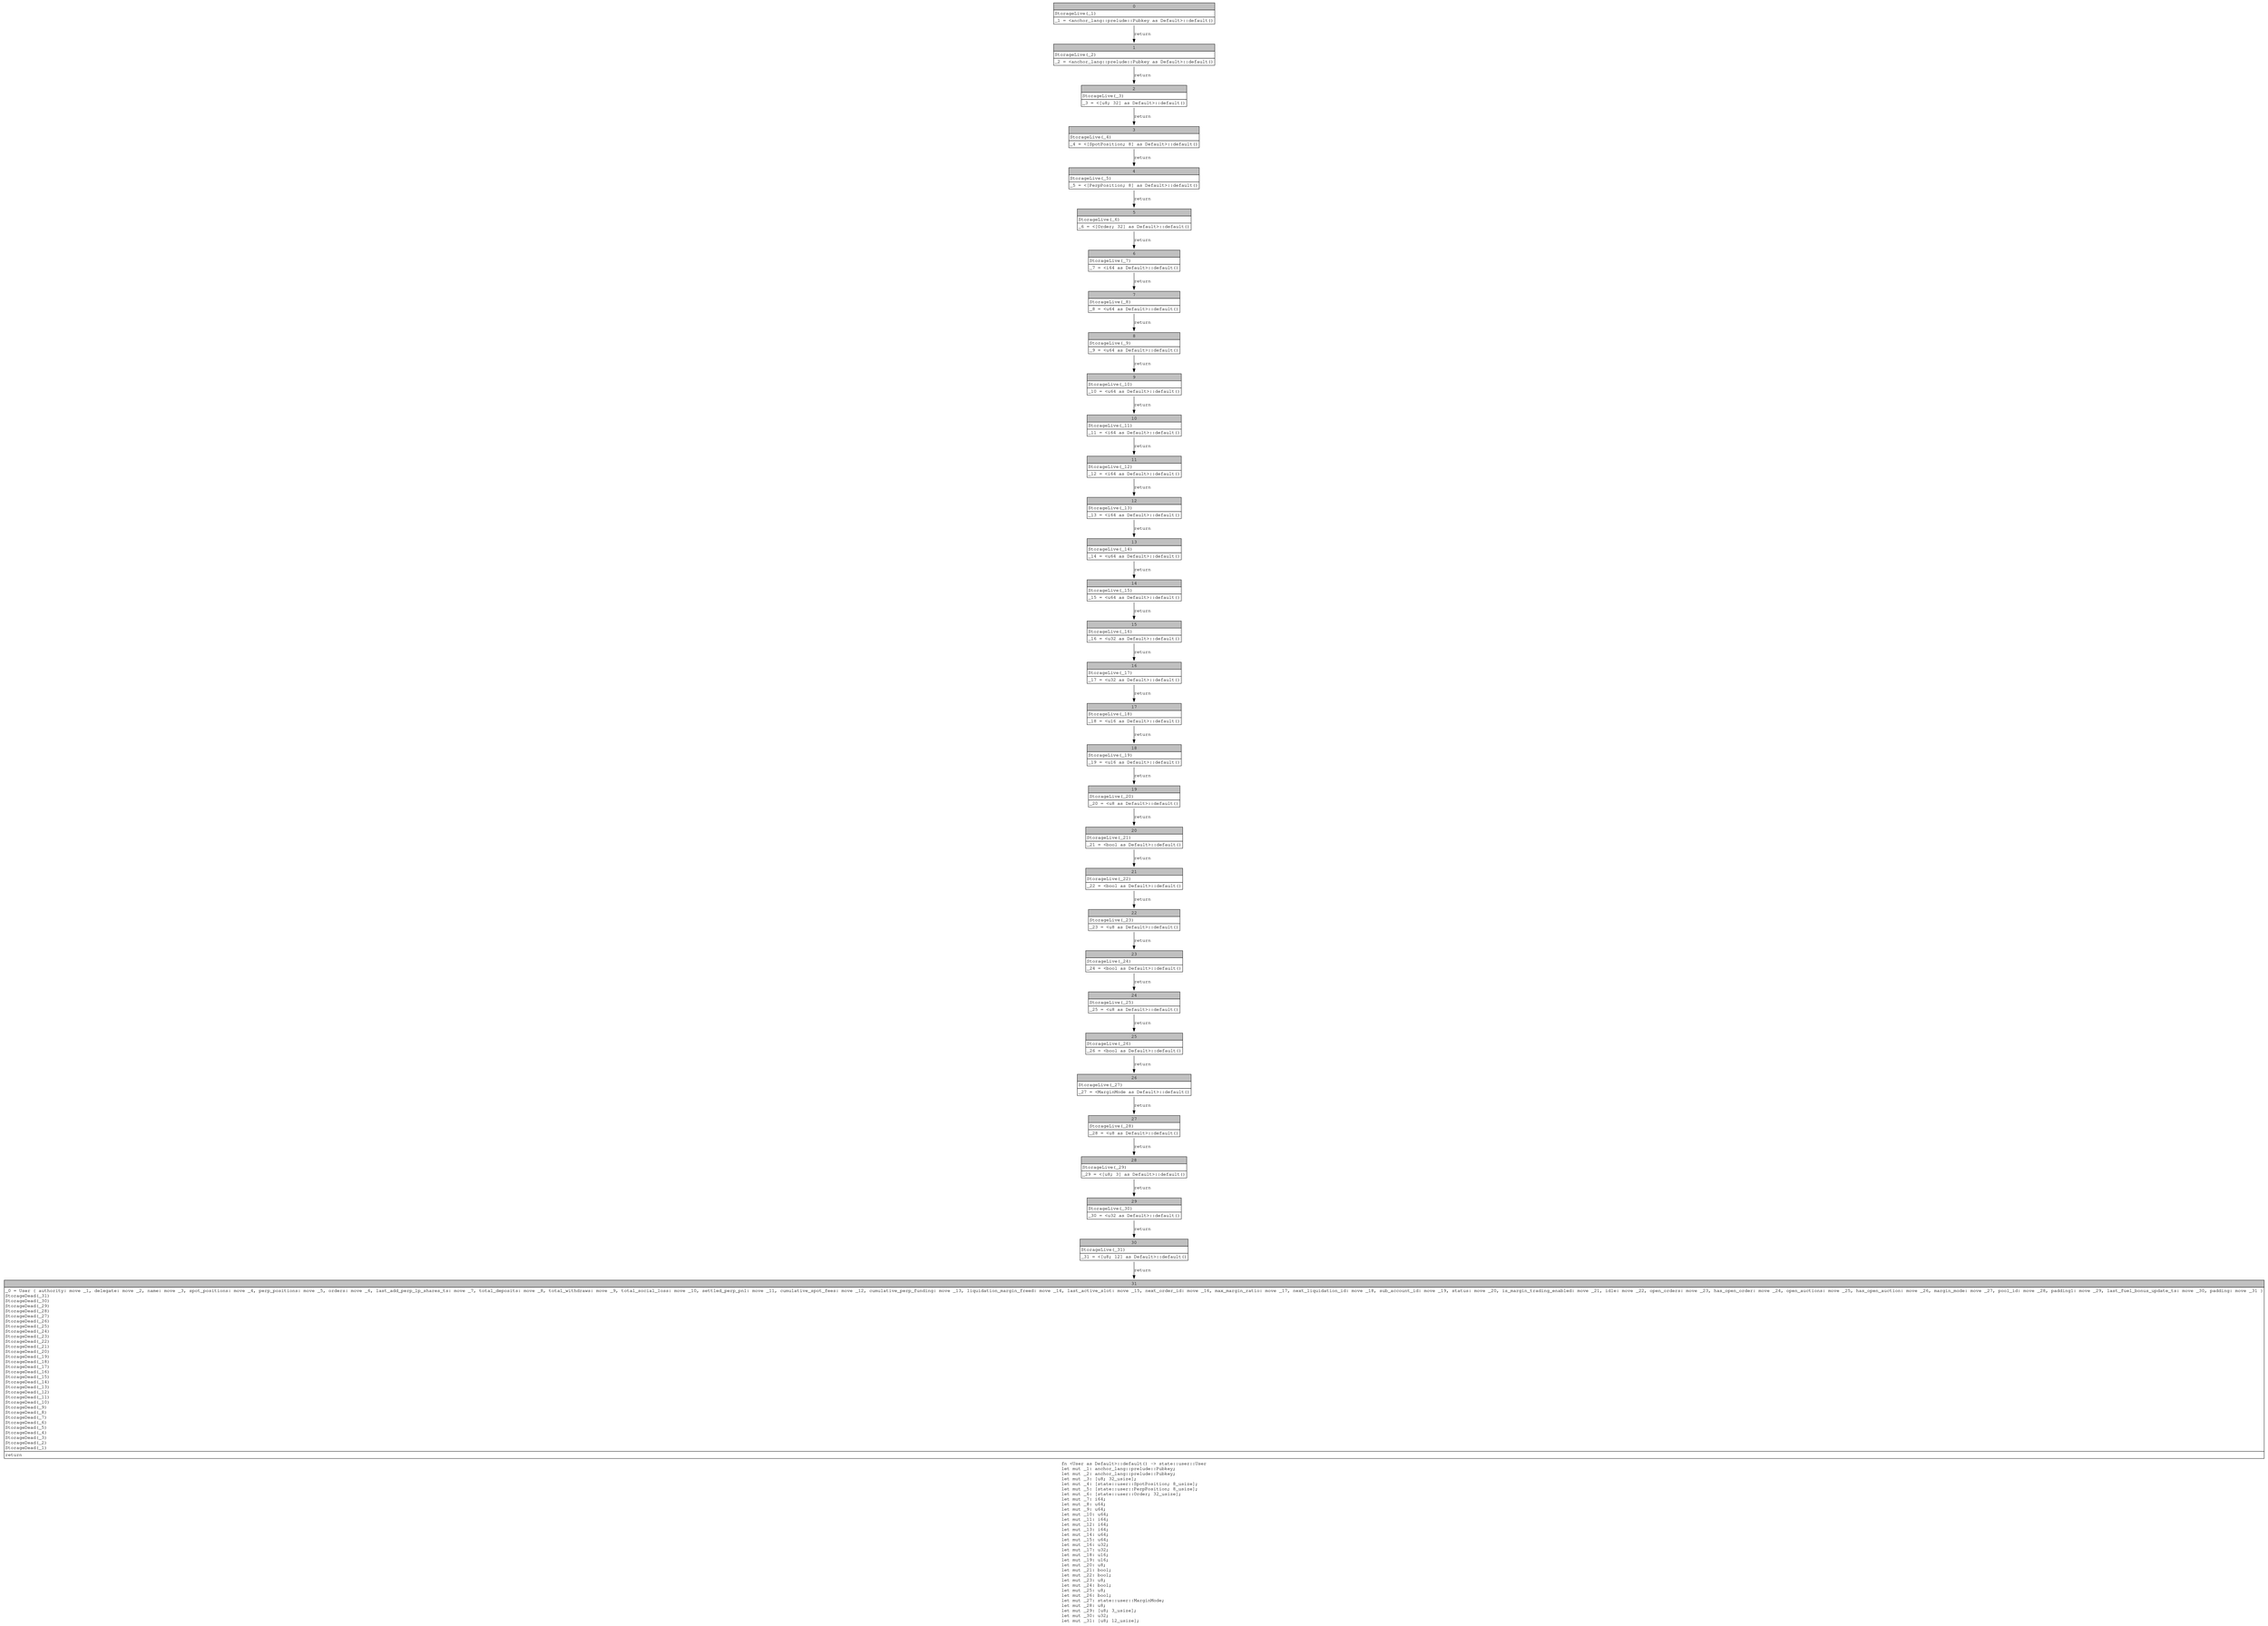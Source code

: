 digraph Mir_0_18380 {
    graph [fontname="Courier, monospace"];
    node [fontname="Courier, monospace"];
    edge [fontname="Courier, monospace"];
    label=<fn &lt;User as Default&gt;::default() -&gt; state::user::User<br align="left"/>let mut _1: anchor_lang::prelude::Pubkey;<br align="left"/>let mut _2: anchor_lang::prelude::Pubkey;<br align="left"/>let mut _3: [u8; 32_usize];<br align="left"/>let mut _4: [state::user::SpotPosition; 8_usize];<br align="left"/>let mut _5: [state::user::PerpPosition; 8_usize];<br align="left"/>let mut _6: [state::user::Order; 32_usize];<br align="left"/>let mut _7: i64;<br align="left"/>let mut _8: u64;<br align="left"/>let mut _9: u64;<br align="left"/>let mut _10: u64;<br align="left"/>let mut _11: i64;<br align="left"/>let mut _12: i64;<br align="left"/>let mut _13: i64;<br align="left"/>let mut _14: u64;<br align="left"/>let mut _15: u64;<br align="left"/>let mut _16: u32;<br align="left"/>let mut _17: u32;<br align="left"/>let mut _18: u16;<br align="left"/>let mut _19: u16;<br align="left"/>let mut _20: u8;<br align="left"/>let mut _21: bool;<br align="left"/>let mut _22: bool;<br align="left"/>let mut _23: u8;<br align="left"/>let mut _24: bool;<br align="left"/>let mut _25: u8;<br align="left"/>let mut _26: bool;<br align="left"/>let mut _27: state::user::MarginMode;<br align="left"/>let mut _28: u8;<br align="left"/>let mut _29: [u8; 3_usize];<br align="left"/>let mut _30: u32;<br align="left"/>let mut _31: [u8; 12_usize];<br align="left"/>>;
    bb0__0_18380 [shape="none", label=<<table border="0" cellborder="1" cellspacing="0"><tr><td bgcolor="gray" align="center" colspan="1">0</td></tr><tr><td align="left" balign="left">StorageLive(_1)<br/></td></tr><tr><td align="left">_1 = &lt;anchor_lang::prelude::Pubkey as Default&gt;::default()</td></tr></table>>];
    bb1__0_18380 [shape="none", label=<<table border="0" cellborder="1" cellspacing="0"><tr><td bgcolor="gray" align="center" colspan="1">1</td></tr><tr><td align="left" balign="left">StorageLive(_2)<br/></td></tr><tr><td align="left">_2 = &lt;anchor_lang::prelude::Pubkey as Default&gt;::default()</td></tr></table>>];
    bb2__0_18380 [shape="none", label=<<table border="0" cellborder="1" cellspacing="0"><tr><td bgcolor="gray" align="center" colspan="1">2</td></tr><tr><td align="left" balign="left">StorageLive(_3)<br/></td></tr><tr><td align="left">_3 = &lt;[u8; 32] as Default&gt;::default()</td></tr></table>>];
    bb3__0_18380 [shape="none", label=<<table border="0" cellborder="1" cellspacing="0"><tr><td bgcolor="gray" align="center" colspan="1">3</td></tr><tr><td align="left" balign="left">StorageLive(_4)<br/></td></tr><tr><td align="left">_4 = &lt;[SpotPosition; 8] as Default&gt;::default()</td></tr></table>>];
    bb4__0_18380 [shape="none", label=<<table border="0" cellborder="1" cellspacing="0"><tr><td bgcolor="gray" align="center" colspan="1">4</td></tr><tr><td align="left" balign="left">StorageLive(_5)<br/></td></tr><tr><td align="left">_5 = &lt;[PerpPosition; 8] as Default&gt;::default()</td></tr></table>>];
    bb5__0_18380 [shape="none", label=<<table border="0" cellborder="1" cellspacing="0"><tr><td bgcolor="gray" align="center" colspan="1">5</td></tr><tr><td align="left" balign="left">StorageLive(_6)<br/></td></tr><tr><td align="left">_6 = &lt;[Order; 32] as Default&gt;::default()</td></tr></table>>];
    bb6__0_18380 [shape="none", label=<<table border="0" cellborder="1" cellspacing="0"><tr><td bgcolor="gray" align="center" colspan="1">6</td></tr><tr><td align="left" balign="left">StorageLive(_7)<br/></td></tr><tr><td align="left">_7 = &lt;i64 as Default&gt;::default()</td></tr></table>>];
    bb7__0_18380 [shape="none", label=<<table border="0" cellborder="1" cellspacing="0"><tr><td bgcolor="gray" align="center" colspan="1">7</td></tr><tr><td align="left" balign="left">StorageLive(_8)<br/></td></tr><tr><td align="left">_8 = &lt;u64 as Default&gt;::default()</td></tr></table>>];
    bb8__0_18380 [shape="none", label=<<table border="0" cellborder="1" cellspacing="0"><tr><td bgcolor="gray" align="center" colspan="1">8</td></tr><tr><td align="left" balign="left">StorageLive(_9)<br/></td></tr><tr><td align="left">_9 = &lt;u64 as Default&gt;::default()</td></tr></table>>];
    bb9__0_18380 [shape="none", label=<<table border="0" cellborder="1" cellspacing="0"><tr><td bgcolor="gray" align="center" colspan="1">9</td></tr><tr><td align="left" balign="left">StorageLive(_10)<br/></td></tr><tr><td align="left">_10 = &lt;u64 as Default&gt;::default()</td></tr></table>>];
    bb10__0_18380 [shape="none", label=<<table border="0" cellborder="1" cellspacing="0"><tr><td bgcolor="gray" align="center" colspan="1">10</td></tr><tr><td align="left" balign="left">StorageLive(_11)<br/></td></tr><tr><td align="left">_11 = &lt;i64 as Default&gt;::default()</td></tr></table>>];
    bb11__0_18380 [shape="none", label=<<table border="0" cellborder="1" cellspacing="0"><tr><td bgcolor="gray" align="center" colspan="1">11</td></tr><tr><td align="left" balign="left">StorageLive(_12)<br/></td></tr><tr><td align="left">_12 = &lt;i64 as Default&gt;::default()</td></tr></table>>];
    bb12__0_18380 [shape="none", label=<<table border="0" cellborder="1" cellspacing="0"><tr><td bgcolor="gray" align="center" colspan="1">12</td></tr><tr><td align="left" balign="left">StorageLive(_13)<br/></td></tr><tr><td align="left">_13 = &lt;i64 as Default&gt;::default()</td></tr></table>>];
    bb13__0_18380 [shape="none", label=<<table border="0" cellborder="1" cellspacing="0"><tr><td bgcolor="gray" align="center" colspan="1">13</td></tr><tr><td align="left" balign="left">StorageLive(_14)<br/></td></tr><tr><td align="left">_14 = &lt;u64 as Default&gt;::default()</td></tr></table>>];
    bb14__0_18380 [shape="none", label=<<table border="0" cellborder="1" cellspacing="0"><tr><td bgcolor="gray" align="center" colspan="1">14</td></tr><tr><td align="left" balign="left">StorageLive(_15)<br/></td></tr><tr><td align="left">_15 = &lt;u64 as Default&gt;::default()</td></tr></table>>];
    bb15__0_18380 [shape="none", label=<<table border="0" cellborder="1" cellspacing="0"><tr><td bgcolor="gray" align="center" colspan="1">15</td></tr><tr><td align="left" balign="left">StorageLive(_16)<br/></td></tr><tr><td align="left">_16 = &lt;u32 as Default&gt;::default()</td></tr></table>>];
    bb16__0_18380 [shape="none", label=<<table border="0" cellborder="1" cellspacing="0"><tr><td bgcolor="gray" align="center" colspan="1">16</td></tr><tr><td align="left" balign="left">StorageLive(_17)<br/></td></tr><tr><td align="left">_17 = &lt;u32 as Default&gt;::default()</td></tr></table>>];
    bb17__0_18380 [shape="none", label=<<table border="0" cellborder="1" cellspacing="0"><tr><td bgcolor="gray" align="center" colspan="1">17</td></tr><tr><td align="left" balign="left">StorageLive(_18)<br/></td></tr><tr><td align="left">_18 = &lt;u16 as Default&gt;::default()</td></tr></table>>];
    bb18__0_18380 [shape="none", label=<<table border="0" cellborder="1" cellspacing="0"><tr><td bgcolor="gray" align="center" colspan="1">18</td></tr><tr><td align="left" balign="left">StorageLive(_19)<br/></td></tr><tr><td align="left">_19 = &lt;u16 as Default&gt;::default()</td></tr></table>>];
    bb19__0_18380 [shape="none", label=<<table border="0" cellborder="1" cellspacing="0"><tr><td bgcolor="gray" align="center" colspan="1">19</td></tr><tr><td align="left" balign="left">StorageLive(_20)<br/></td></tr><tr><td align="left">_20 = &lt;u8 as Default&gt;::default()</td></tr></table>>];
    bb20__0_18380 [shape="none", label=<<table border="0" cellborder="1" cellspacing="0"><tr><td bgcolor="gray" align="center" colspan="1">20</td></tr><tr><td align="left" balign="left">StorageLive(_21)<br/></td></tr><tr><td align="left">_21 = &lt;bool as Default&gt;::default()</td></tr></table>>];
    bb21__0_18380 [shape="none", label=<<table border="0" cellborder="1" cellspacing="0"><tr><td bgcolor="gray" align="center" colspan="1">21</td></tr><tr><td align="left" balign="left">StorageLive(_22)<br/></td></tr><tr><td align="left">_22 = &lt;bool as Default&gt;::default()</td></tr></table>>];
    bb22__0_18380 [shape="none", label=<<table border="0" cellborder="1" cellspacing="0"><tr><td bgcolor="gray" align="center" colspan="1">22</td></tr><tr><td align="left" balign="left">StorageLive(_23)<br/></td></tr><tr><td align="left">_23 = &lt;u8 as Default&gt;::default()</td></tr></table>>];
    bb23__0_18380 [shape="none", label=<<table border="0" cellborder="1" cellspacing="0"><tr><td bgcolor="gray" align="center" colspan="1">23</td></tr><tr><td align="left" balign="left">StorageLive(_24)<br/></td></tr><tr><td align="left">_24 = &lt;bool as Default&gt;::default()</td></tr></table>>];
    bb24__0_18380 [shape="none", label=<<table border="0" cellborder="1" cellspacing="0"><tr><td bgcolor="gray" align="center" colspan="1">24</td></tr><tr><td align="left" balign="left">StorageLive(_25)<br/></td></tr><tr><td align="left">_25 = &lt;u8 as Default&gt;::default()</td></tr></table>>];
    bb25__0_18380 [shape="none", label=<<table border="0" cellborder="1" cellspacing="0"><tr><td bgcolor="gray" align="center" colspan="1">25</td></tr><tr><td align="left" balign="left">StorageLive(_26)<br/></td></tr><tr><td align="left">_26 = &lt;bool as Default&gt;::default()</td></tr></table>>];
    bb26__0_18380 [shape="none", label=<<table border="0" cellborder="1" cellspacing="0"><tr><td bgcolor="gray" align="center" colspan="1">26</td></tr><tr><td align="left" balign="left">StorageLive(_27)<br/></td></tr><tr><td align="left">_27 = &lt;MarginMode as Default&gt;::default()</td></tr></table>>];
    bb27__0_18380 [shape="none", label=<<table border="0" cellborder="1" cellspacing="0"><tr><td bgcolor="gray" align="center" colspan="1">27</td></tr><tr><td align="left" balign="left">StorageLive(_28)<br/></td></tr><tr><td align="left">_28 = &lt;u8 as Default&gt;::default()</td></tr></table>>];
    bb28__0_18380 [shape="none", label=<<table border="0" cellborder="1" cellspacing="0"><tr><td bgcolor="gray" align="center" colspan="1">28</td></tr><tr><td align="left" balign="left">StorageLive(_29)<br/></td></tr><tr><td align="left">_29 = &lt;[u8; 3] as Default&gt;::default()</td></tr></table>>];
    bb29__0_18380 [shape="none", label=<<table border="0" cellborder="1" cellspacing="0"><tr><td bgcolor="gray" align="center" colspan="1">29</td></tr><tr><td align="left" balign="left">StorageLive(_30)<br/></td></tr><tr><td align="left">_30 = &lt;u32 as Default&gt;::default()</td></tr></table>>];
    bb30__0_18380 [shape="none", label=<<table border="0" cellborder="1" cellspacing="0"><tr><td bgcolor="gray" align="center" colspan="1">30</td></tr><tr><td align="left" balign="left">StorageLive(_31)<br/></td></tr><tr><td align="left">_31 = &lt;[u8; 12] as Default&gt;::default()</td></tr></table>>];
    bb31__0_18380 [shape="none", label=<<table border="0" cellborder="1" cellspacing="0"><tr><td bgcolor="gray" align="center" colspan="1">31</td></tr><tr><td align="left" balign="left">_0 = User { authority: move _1, delegate: move _2, name: move _3, spot_positions: move _4, perp_positions: move _5, orders: move _6, last_add_perp_lp_shares_ts: move _7, total_deposits: move _8, total_withdraws: move _9, total_social_loss: move _10, settled_perp_pnl: move _11, cumulative_spot_fees: move _12, cumulative_perp_funding: move _13, liquidation_margin_freed: move _14, last_active_slot: move _15, next_order_id: move _16, max_margin_ratio: move _17, next_liquidation_id: move _18, sub_account_id: move _19, status: move _20, is_margin_trading_enabled: move _21, idle: move _22, open_orders: move _23, has_open_order: move _24, open_auctions: move _25, has_open_auction: move _26, margin_mode: move _27, pool_id: move _28, padding1: move _29, last_fuel_bonus_update_ts: move _30, padding: move _31 }<br/>StorageDead(_31)<br/>StorageDead(_30)<br/>StorageDead(_29)<br/>StorageDead(_28)<br/>StorageDead(_27)<br/>StorageDead(_26)<br/>StorageDead(_25)<br/>StorageDead(_24)<br/>StorageDead(_23)<br/>StorageDead(_22)<br/>StorageDead(_21)<br/>StorageDead(_20)<br/>StorageDead(_19)<br/>StorageDead(_18)<br/>StorageDead(_17)<br/>StorageDead(_16)<br/>StorageDead(_15)<br/>StorageDead(_14)<br/>StorageDead(_13)<br/>StorageDead(_12)<br/>StorageDead(_11)<br/>StorageDead(_10)<br/>StorageDead(_9)<br/>StorageDead(_8)<br/>StorageDead(_7)<br/>StorageDead(_6)<br/>StorageDead(_5)<br/>StorageDead(_4)<br/>StorageDead(_3)<br/>StorageDead(_2)<br/>StorageDead(_1)<br/></td></tr><tr><td align="left">return</td></tr></table>>];
    bb0__0_18380 -> bb1__0_18380 [label="return"];
    bb1__0_18380 -> bb2__0_18380 [label="return"];
    bb2__0_18380 -> bb3__0_18380 [label="return"];
    bb3__0_18380 -> bb4__0_18380 [label="return"];
    bb4__0_18380 -> bb5__0_18380 [label="return"];
    bb5__0_18380 -> bb6__0_18380 [label="return"];
    bb6__0_18380 -> bb7__0_18380 [label="return"];
    bb7__0_18380 -> bb8__0_18380 [label="return"];
    bb8__0_18380 -> bb9__0_18380 [label="return"];
    bb9__0_18380 -> bb10__0_18380 [label="return"];
    bb10__0_18380 -> bb11__0_18380 [label="return"];
    bb11__0_18380 -> bb12__0_18380 [label="return"];
    bb12__0_18380 -> bb13__0_18380 [label="return"];
    bb13__0_18380 -> bb14__0_18380 [label="return"];
    bb14__0_18380 -> bb15__0_18380 [label="return"];
    bb15__0_18380 -> bb16__0_18380 [label="return"];
    bb16__0_18380 -> bb17__0_18380 [label="return"];
    bb17__0_18380 -> bb18__0_18380 [label="return"];
    bb18__0_18380 -> bb19__0_18380 [label="return"];
    bb19__0_18380 -> bb20__0_18380 [label="return"];
    bb20__0_18380 -> bb21__0_18380 [label="return"];
    bb21__0_18380 -> bb22__0_18380 [label="return"];
    bb22__0_18380 -> bb23__0_18380 [label="return"];
    bb23__0_18380 -> bb24__0_18380 [label="return"];
    bb24__0_18380 -> bb25__0_18380 [label="return"];
    bb25__0_18380 -> bb26__0_18380 [label="return"];
    bb26__0_18380 -> bb27__0_18380 [label="return"];
    bb27__0_18380 -> bb28__0_18380 [label="return"];
    bb28__0_18380 -> bb29__0_18380 [label="return"];
    bb29__0_18380 -> bb30__0_18380 [label="return"];
    bb30__0_18380 -> bb31__0_18380 [label="return"];
}
